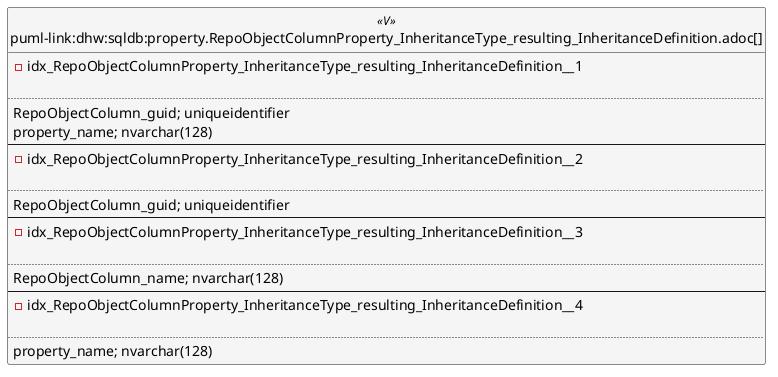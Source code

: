 @startuml
left to right direction
'top to bottom direction
hide circle
'avoide "." issues:
set namespaceSeparator none


skinparam class {
  BackgroundColor White
  BackgroundColor<<FN>> Yellow
  BackgroundColor<<FS>> Yellow
  BackgroundColor<<FT>> LightGray
  BackgroundColor<<IF>> Yellow
  BackgroundColor<<IS>> Yellow
  BackgroundColor<<P>> Aqua
  BackgroundColor<<PC>> Aqua
  BackgroundColor<<SN>> Yellow
  BackgroundColor<<SO>> SlateBlue
  BackgroundColor<<TF>> LightGray
  BackgroundColor<<TR>> Tomato
  BackgroundColor<<U>> White
  BackgroundColor<<V>> WhiteSmoke
  BackgroundColor<<X>> Aqua
  BackgroundColor<<external>> AliceBlue
}


entity "puml-link:dhw:sqldb:property.RepoObjectColumnProperty_InheritanceType_resulting_InheritanceDefinition.adoc[]" as property.RepoObjectColumnProperty_InheritanceType_resulting_InheritanceDefinition << V >> {
- idx_RepoObjectColumnProperty_InheritanceType_resulting_InheritanceDefinition__1

..
RepoObjectColumn_guid; uniqueidentifier
property_name; nvarchar(128)
--
- idx_RepoObjectColumnProperty_InheritanceType_resulting_InheritanceDefinition__2

..
RepoObjectColumn_guid; uniqueidentifier
--
- idx_RepoObjectColumnProperty_InheritanceType_resulting_InheritanceDefinition__3

..
RepoObjectColumn_name; nvarchar(128)
--
- idx_RepoObjectColumnProperty_InheritanceType_resulting_InheritanceDefinition__4

..
property_name; nvarchar(128)
}


@enduml

